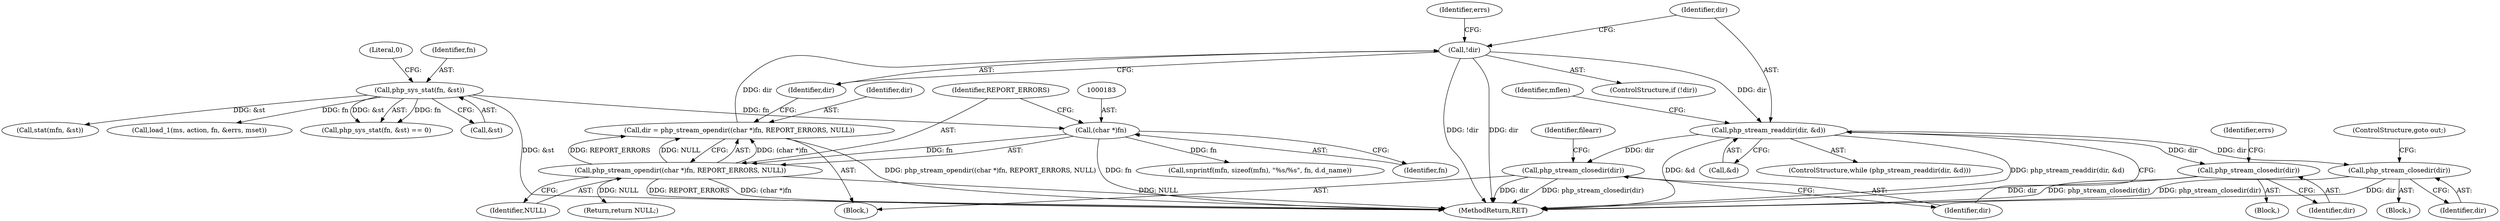 digraph "0_php_a72cd07f2983dc43a6bb35209dc4687852e53c09@API" {
"1000195" [label="(Call,php_stream_readdir(dir, &d))"];
"1000188" [label="(Call,!dir)"];
"1000179" [label="(Call,dir = php_stream_opendir((char *)fn, REPORT_ERRORS, NULL))"];
"1000181" [label="(Call,php_stream_opendir((char *)fn, REPORT_ERRORS, NULL))"];
"1000182" [label="(Call,(char *)fn)"];
"1000167" [label="(Call,php_sys_stat(fn, &st))"];
"1000228" [label="(Call,php_stream_closedir(dir))"];
"1000271" [label="(Call,php_stream_closedir(dir))"];
"1000296" [label="(Call,php_stream_closedir(dir))"];
"1000296" [label="(Call,php_stream_closedir(dir))"];
"1000331" [label="(Call,load_1(ms, action, fn, &errs, mset))"];
"1000186" [label="(Identifier,NULL)"];
"1000180" [label="(Identifier,dir)"];
"1000230" [label="(ControlStructure,goto out;)"];
"1000507" [label="(Return,return NULL;)"];
"1000181" [label="(Call,php_stream_opendir((char *)fn, REPORT_ERRORS, NULL))"];
"1000184" [label="(Identifier,fn)"];
"1000176" [label="(Block,)"];
"1000169" [label="(Call,&st)"];
"1000166" [label="(Call,php_sys_stat(fn, &st) == 0)"];
"1000194" [label="(ControlStructure,while (php_stream_readdir(dir, &d)))"];
"1000267" [label="(Block,)"];
"1000228" [label="(Call,php_stream_closedir(dir))"];
"1000274" [label="(Identifier,errs)"];
"1000271" [label="(Call,php_stream_closedir(dir))"];
"1000204" [label="(Call,snprintf(mfn, sizeof(mfn), \"%s/%s\", fn, d.d_name))"];
"1000203" [label="(Identifier,mflen)"];
"1000171" [label="(Literal,0)"];
"1000185" [label="(Identifier,REPORT_ERRORS)"];
"1000511" [label="(MethodReturn,RET)"];
"1000229" [label="(Identifier,dir)"];
"1000197" [label="(Call,&d)"];
"1000182" [label="(Call,(char *)fn)"];
"1000189" [label="(Identifier,dir)"];
"1000167" [label="(Call,php_sys_stat(fn, &st))"];
"1000179" [label="(Call,dir = php_stream_opendir((char *)fn, REPORT_ERRORS, NULL))"];
"1000195" [label="(Call,php_stream_readdir(dir, &d))"];
"1000299" [label="(Identifier,filearr)"];
"1000192" [label="(Identifier,errs)"];
"1000272" [label="(Identifier,dir)"];
"1000297" [label="(Identifier,dir)"];
"1000196" [label="(Identifier,dir)"];
"1000234" [label="(Call,stat(mfn, &st))"];
"1000187" [label="(ControlStructure,if (!dir))"];
"1000168" [label="(Identifier,fn)"];
"1000188" [label="(Call,!dir)"];
"1000214" [label="(Block,)"];
"1000195" -> "1000194"  [label="AST: "];
"1000195" -> "1000197"  [label="CFG: "];
"1000196" -> "1000195"  [label="AST: "];
"1000197" -> "1000195"  [label="AST: "];
"1000203" -> "1000195"  [label="CFG: "];
"1000297" -> "1000195"  [label="CFG: "];
"1000195" -> "1000511"  [label="DDG: php_stream_readdir(dir, &d)"];
"1000195" -> "1000511"  [label="DDG: &d"];
"1000188" -> "1000195"  [label="DDG: dir"];
"1000195" -> "1000228"  [label="DDG: dir"];
"1000195" -> "1000271"  [label="DDG: dir"];
"1000195" -> "1000296"  [label="DDG: dir"];
"1000188" -> "1000187"  [label="AST: "];
"1000188" -> "1000189"  [label="CFG: "];
"1000189" -> "1000188"  [label="AST: "];
"1000192" -> "1000188"  [label="CFG: "];
"1000196" -> "1000188"  [label="CFG: "];
"1000188" -> "1000511"  [label="DDG: !dir"];
"1000188" -> "1000511"  [label="DDG: dir"];
"1000179" -> "1000188"  [label="DDG: dir"];
"1000179" -> "1000176"  [label="AST: "];
"1000179" -> "1000181"  [label="CFG: "];
"1000180" -> "1000179"  [label="AST: "];
"1000181" -> "1000179"  [label="AST: "];
"1000189" -> "1000179"  [label="CFG: "];
"1000179" -> "1000511"  [label="DDG: php_stream_opendir((char *)fn, REPORT_ERRORS, NULL)"];
"1000181" -> "1000179"  [label="DDG: (char *)fn"];
"1000181" -> "1000179"  [label="DDG: REPORT_ERRORS"];
"1000181" -> "1000179"  [label="DDG: NULL"];
"1000181" -> "1000186"  [label="CFG: "];
"1000182" -> "1000181"  [label="AST: "];
"1000185" -> "1000181"  [label="AST: "];
"1000186" -> "1000181"  [label="AST: "];
"1000181" -> "1000511"  [label="DDG: REPORT_ERRORS"];
"1000181" -> "1000511"  [label="DDG: (char *)fn"];
"1000181" -> "1000511"  [label="DDG: NULL"];
"1000182" -> "1000181"  [label="DDG: fn"];
"1000181" -> "1000507"  [label="DDG: NULL"];
"1000182" -> "1000184"  [label="CFG: "];
"1000183" -> "1000182"  [label="AST: "];
"1000184" -> "1000182"  [label="AST: "];
"1000185" -> "1000182"  [label="CFG: "];
"1000182" -> "1000511"  [label="DDG: fn"];
"1000167" -> "1000182"  [label="DDG: fn"];
"1000182" -> "1000204"  [label="DDG: fn"];
"1000167" -> "1000166"  [label="AST: "];
"1000167" -> "1000169"  [label="CFG: "];
"1000168" -> "1000167"  [label="AST: "];
"1000169" -> "1000167"  [label="AST: "];
"1000171" -> "1000167"  [label="CFG: "];
"1000167" -> "1000511"  [label="DDG: &st"];
"1000167" -> "1000166"  [label="DDG: fn"];
"1000167" -> "1000166"  [label="DDG: &st"];
"1000167" -> "1000234"  [label="DDG: &st"];
"1000167" -> "1000331"  [label="DDG: fn"];
"1000228" -> "1000214"  [label="AST: "];
"1000228" -> "1000229"  [label="CFG: "];
"1000229" -> "1000228"  [label="AST: "];
"1000230" -> "1000228"  [label="CFG: "];
"1000228" -> "1000511"  [label="DDG: php_stream_closedir(dir)"];
"1000228" -> "1000511"  [label="DDG: dir"];
"1000271" -> "1000267"  [label="AST: "];
"1000271" -> "1000272"  [label="CFG: "];
"1000272" -> "1000271"  [label="AST: "];
"1000274" -> "1000271"  [label="CFG: "];
"1000271" -> "1000511"  [label="DDG: dir"];
"1000271" -> "1000511"  [label="DDG: php_stream_closedir(dir)"];
"1000296" -> "1000176"  [label="AST: "];
"1000296" -> "1000297"  [label="CFG: "];
"1000297" -> "1000296"  [label="AST: "];
"1000299" -> "1000296"  [label="CFG: "];
"1000296" -> "1000511"  [label="DDG: php_stream_closedir(dir)"];
"1000296" -> "1000511"  [label="DDG: dir"];
}
